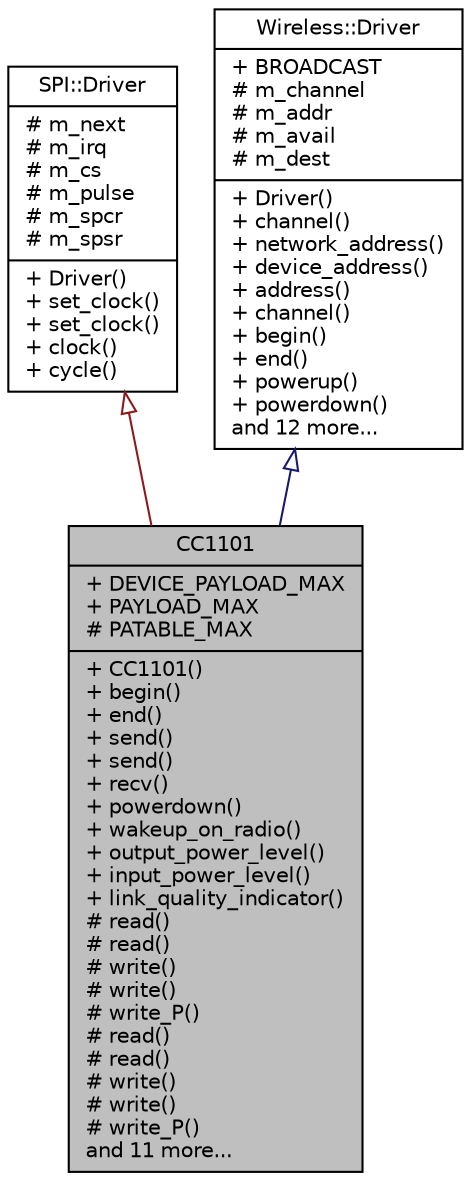 digraph "CC1101"
{
  edge [fontname="Helvetica",fontsize="10",labelfontname="Helvetica",labelfontsize="10"];
  node [fontname="Helvetica",fontsize="10",shape=record];
  Node1 [label="{CC1101\n|+ DEVICE_PAYLOAD_MAX\l+ PAYLOAD_MAX\l# PATABLE_MAX\l|+ CC1101()\l+ begin()\l+ end()\l+ send()\l+ send()\l+ recv()\l+ powerdown()\l+ wakeup_on_radio()\l+ output_power_level()\l+ input_power_level()\l+ link_quality_indicator()\l# read()\l# read()\l# write()\l# write()\l# write_P()\l# read()\l# read()\l# write()\l# write()\l# write_P()\land 11 more...\l}",height=0.2,width=0.4,color="black", fillcolor="grey75", style="filled", fontcolor="black"];
  Node2 -> Node1 [dir="back",color="firebrick4",fontsize="10",style="solid",arrowtail="onormal",fontname="Helvetica"];
  Node2 [label="{SPI::Driver\n|# m_next\l# m_irq\l# m_cs\l# m_pulse\l# m_spcr\l# m_spsr\l|+ Driver()\l+ set_clock()\l+ set_clock()\l+ clock()\l+ cycle()\l}",height=0.2,width=0.4,color="black", fillcolor="white", style="filled",URL="$dc/dd2/classSPI_1_1Driver.html"];
  Node3 -> Node1 [dir="back",color="midnightblue",fontsize="10",style="solid",arrowtail="onormal",fontname="Helvetica"];
  Node3 [label="{Wireless::Driver\n|+ BROADCAST\l# m_channel\l# m_addr\l# m_avail\l# m_dest\l|+ Driver()\l+ channel()\l+ network_address()\l+ device_address()\l+ address()\l+ channel()\l+ begin()\l+ end()\l+ powerup()\l+ powerdown()\land 12 more...\l}",height=0.2,width=0.4,color="black", fillcolor="white", style="filled",URL="$df/d58/classWireless_1_1Driver.html"];
}
